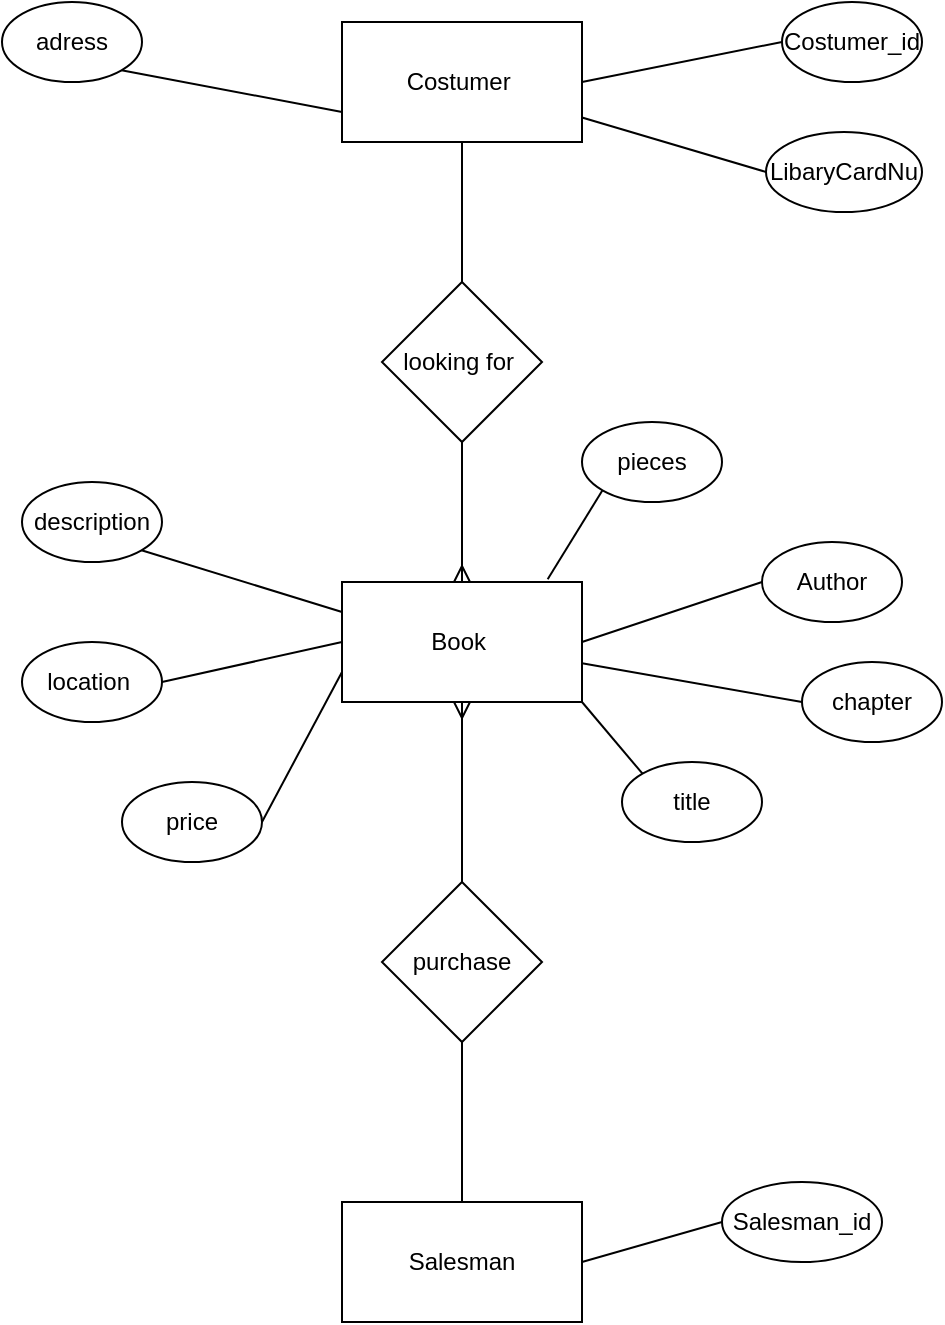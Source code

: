 <mxfile>
    <diagram id="4UoyeeQe_vP1_x6Rm_Ef" name="Page-1">
        <mxGraphModel dx="734" dy="575" grid="1" gridSize="10" guides="1" tooltips="1" connect="1" arrows="1" fold="1" page="1" pageScale="1" pageWidth="827" pageHeight="1169" math="0" shadow="0">
            <root>
                <mxCell id="0"/>
                <mxCell id="1" parent="0"/>
                <mxCell id="12" style="edgeStyle=none;html=1;exitX=0.5;exitY=1;exitDx=0;exitDy=0;entryX=0.5;entryY=0;entryDx=0;entryDy=0;endArrow=none;endFill=0;startArrow=ERmany;startFill=0;" parent="1" source="2" target="8" edge="1">
                    <mxGeometry relative="1" as="geometry"/>
                </mxCell>
                <mxCell id="32" style="edgeStyle=none;html=1;endArrow=none;endFill=0;" edge="1" parent="1">
                    <mxGeometry relative="1" as="geometry">
                        <mxPoint x="280" y="310" as="targetPoint"/>
                        <mxPoint x="290" y="315" as="sourcePoint"/>
                    </mxGeometry>
                </mxCell>
                <mxCell id="2" value="Book&amp;nbsp;" style="rounded=0;whiteSpace=wrap;html=1;" parent="1" vertex="1">
                    <mxGeometry x="280" y="300" width="120" height="60" as="geometry"/>
                </mxCell>
                <mxCell id="10" style="edgeStyle=none;html=1;exitX=0.5;exitY=1;exitDx=0;exitDy=0;entryX=0.5;entryY=0;entryDx=0;entryDy=0;endArrow=none;endFill=0;" parent="1" source="4" target="7" edge="1">
                    <mxGeometry relative="1" as="geometry"/>
                </mxCell>
                <mxCell id="4" value="Costumer&amp;nbsp;" style="rounded=0;whiteSpace=wrap;html=1;" parent="1" vertex="1">
                    <mxGeometry x="280" y="20" width="120" height="60" as="geometry"/>
                </mxCell>
                <mxCell id="35" value="" style="edgeStyle=none;html=1;endArrow=none;endFill=0;" edge="1" parent="1" source="5" target="8">
                    <mxGeometry relative="1" as="geometry"/>
                </mxCell>
                <mxCell id="5" value="Salesman" style="rounded=0;whiteSpace=wrap;html=1;" parent="1" vertex="1">
                    <mxGeometry x="280" y="610" width="120" height="60" as="geometry"/>
                </mxCell>
                <mxCell id="11" style="edgeStyle=none;html=1;exitX=0.5;exitY=1;exitDx=0;exitDy=0;endArrow=ERmany;endFill=0;" parent="1" source="7" target="2" edge="1">
                    <mxGeometry relative="1" as="geometry"/>
                </mxCell>
                <mxCell id="7" value="looking for&amp;nbsp;" style="rhombus;whiteSpace=wrap;html=1;" parent="1" vertex="1">
                    <mxGeometry x="300" y="150" width="80" height="80" as="geometry"/>
                </mxCell>
                <mxCell id="13" style="edgeStyle=none;html=1;exitX=0.5;exitY=1;exitDx=0;exitDy=0;endArrow=none;endFill=0;" parent="1" source="8" edge="1">
                    <mxGeometry relative="1" as="geometry">
                        <mxPoint x="340" y="580" as="targetPoint"/>
                    </mxGeometry>
                </mxCell>
                <mxCell id="8" value="purchase" style="rhombus;whiteSpace=wrap;html=1;" parent="1" vertex="1">
                    <mxGeometry x="300" y="450" width="80" height="80" as="geometry"/>
                </mxCell>
                <mxCell id="17" style="edgeStyle=none;html=1;exitX=0;exitY=0.5;exitDx=0;exitDy=0;entryX=1;entryY=0.5;entryDx=0;entryDy=0;endArrow=none;endFill=0;" parent="1" source="16" target="4" edge="1">
                    <mxGeometry relative="1" as="geometry"/>
                </mxCell>
                <mxCell id="16" value="Costumer_id" style="ellipse;whiteSpace=wrap;html=1;" parent="1" vertex="1">
                    <mxGeometry x="500" y="10" width="70" height="40" as="geometry"/>
                </mxCell>
                <mxCell id="20" style="edgeStyle=none;html=1;exitX=0;exitY=0.5;exitDx=0;exitDy=0;endArrow=none;endFill=0;" edge="1" parent="1" source="19" target="4">
                    <mxGeometry relative="1" as="geometry"/>
                </mxCell>
                <mxCell id="19" value="LibaryCardNu" style="ellipse;whiteSpace=wrap;html=1;" parent="1" vertex="1">
                    <mxGeometry x="492" y="75" width="78" height="40" as="geometry"/>
                </mxCell>
                <mxCell id="22" style="edgeStyle=none;html=1;exitX=0;exitY=0;exitDx=0;exitDy=0;entryX=0;entryY=0;entryDx=0;entryDy=0;endArrow=none;endFill=0;" edge="1" parent="1" source="21" target="21">
                    <mxGeometry relative="1" as="geometry"/>
                </mxCell>
                <mxCell id="24" style="edgeStyle=none;html=1;exitX=1;exitY=1;exitDx=0;exitDy=0;entryX=0;entryY=0.75;entryDx=0;entryDy=0;endArrow=none;endFill=0;" edge="1" parent="1" source="21" target="4">
                    <mxGeometry relative="1" as="geometry"/>
                </mxCell>
                <mxCell id="21" value="adress" style="ellipse;whiteSpace=wrap;html=1;" vertex="1" parent="1">
                    <mxGeometry x="110" y="10" width="70" height="40" as="geometry"/>
                </mxCell>
                <mxCell id="31" style="edgeStyle=none;html=1;exitX=0;exitY=0.5;exitDx=0;exitDy=0;entryX=1;entryY=0.5;entryDx=0;entryDy=0;endArrow=none;endFill=0;" edge="1" parent="1" source="26" target="2">
                    <mxGeometry relative="1" as="geometry"/>
                </mxCell>
                <mxCell id="26" value="Author" style="ellipse;whiteSpace=wrap;html=1;" vertex="1" parent="1">
                    <mxGeometry x="490" y="280" width="70" height="40" as="geometry"/>
                </mxCell>
                <mxCell id="30" style="edgeStyle=none;html=1;exitX=0;exitY=0.5;exitDx=0;exitDy=0;endArrow=none;endFill=0;" edge="1" parent="1" source="27" target="2">
                    <mxGeometry relative="1" as="geometry"/>
                </mxCell>
                <mxCell id="27" value="chapter" style="ellipse;whiteSpace=wrap;html=1;" vertex="1" parent="1">
                    <mxGeometry x="510" y="340" width="70" height="40" as="geometry"/>
                </mxCell>
                <mxCell id="29" style="edgeStyle=none;html=1;exitX=1;exitY=0.5;exitDx=0;exitDy=0;entryX=0;entryY=0.75;entryDx=0;entryDy=0;endArrow=none;endFill=0;" edge="1" parent="1" source="28" target="2">
                    <mxGeometry relative="1" as="geometry"/>
                </mxCell>
                <mxCell id="28" value="price" style="ellipse;whiteSpace=wrap;html=1;" vertex="1" parent="1">
                    <mxGeometry x="170" y="400" width="70" height="40" as="geometry"/>
                </mxCell>
                <mxCell id="34" style="edgeStyle=none;html=1;exitX=1;exitY=0.5;exitDx=0;exitDy=0;entryX=0;entryY=0.5;entryDx=0;entryDy=0;endArrow=none;endFill=0;" edge="1" parent="1" source="33" target="2">
                    <mxGeometry relative="1" as="geometry"/>
                </mxCell>
                <mxCell id="33" value="location&amp;nbsp;" style="ellipse;whiteSpace=wrap;html=1;" vertex="1" parent="1">
                    <mxGeometry x="120" y="330" width="70" height="40" as="geometry"/>
                </mxCell>
                <mxCell id="38" style="edgeStyle=none;html=1;exitX=0;exitY=0;exitDx=0;exitDy=0;entryX=1;entryY=1;entryDx=0;entryDy=0;startArrow=none;startFill=0;endArrow=none;endFill=0;" edge="1" parent="1" source="37" target="2">
                    <mxGeometry relative="1" as="geometry"/>
                </mxCell>
                <mxCell id="37" value="title" style="ellipse;whiteSpace=wrap;html=1;" vertex="1" parent="1">
                    <mxGeometry x="420" y="390" width="70" height="40" as="geometry"/>
                </mxCell>
                <mxCell id="41" style="edgeStyle=none;html=1;exitX=1;exitY=1;exitDx=0;exitDy=0;entryX=0;entryY=0.25;entryDx=0;entryDy=0;startArrow=none;startFill=0;endArrow=none;endFill=0;" edge="1" parent="1" source="40" target="2">
                    <mxGeometry relative="1" as="geometry"/>
                </mxCell>
                <mxCell id="40" value="description" style="ellipse;whiteSpace=wrap;html=1;" vertex="1" parent="1">
                    <mxGeometry x="120" y="250" width="70" height="40" as="geometry"/>
                </mxCell>
                <mxCell id="44" style="edgeStyle=none;html=1;exitX=0;exitY=1;exitDx=0;exitDy=0;entryX=0.857;entryY=-0.023;entryDx=0;entryDy=0;entryPerimeter=0;startArrow=none;startFill=0;endArrow=none;endFill=0;" edge="1" parent="1" source="43" target="2">
                    <mxGeometry relative="1" as="geometry"/>
                </mxCell>
                <mxCell id="43" value="pieces" style="ellipse;whiteSpace=wrap;html=1;" vertex="1" parent="1">
                    <mxGeometry x="400" y="220" width="70" height="40" as="geometry"/>
                </mxCell>
                <mxCell id="48" style="edgeStyle=none;html=1;exitX=0;exitY=0.5;exitDx=0;exitDy=0;entryX=1;entryY=0.5;entryDx=0;entryDy=0;startArrow=none;startFill=0;endArrow=none;endFill=0;" edge="1" parent="1" source="46" target="5">
                    <mxGeometry relative="1" as="geometry"/>
                </mxCell>
                <mxCell id="46" value="Salesman_id" style="ellipse;whiteSpace=wrap;html=1;" vertex="1" parent="1">
                    <mxGeometry x="470" y="600" width="80" height="40" as="geometry"/>
                </mxCell>
            </root>
        </mxGraphModel>
    </diagram>
</mxfile>
